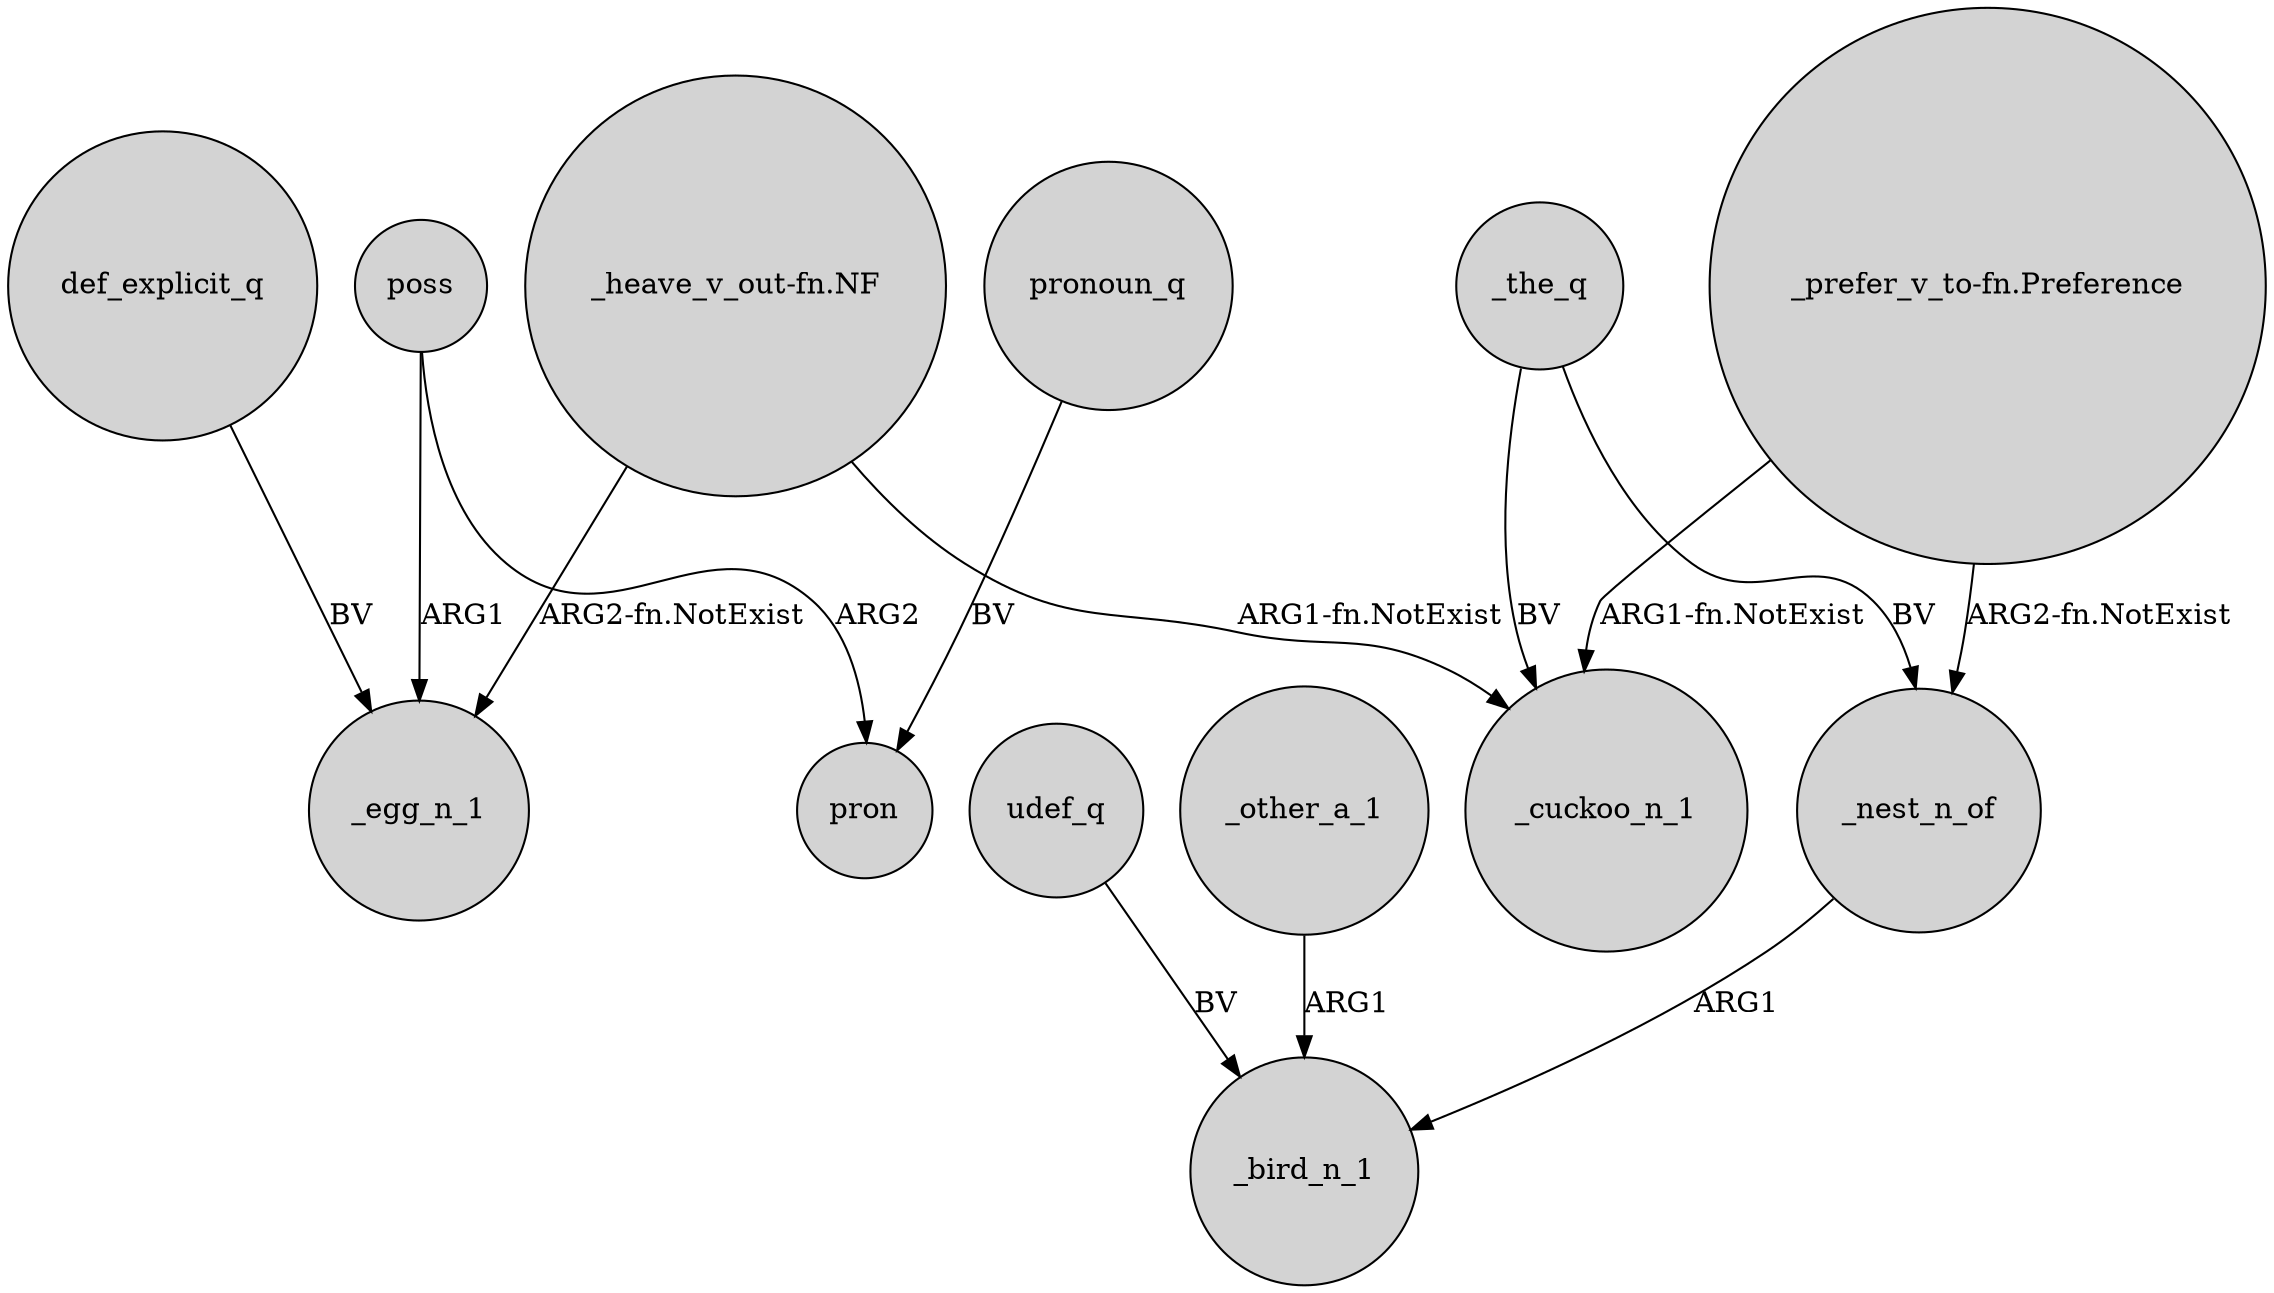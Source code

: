 digraph {
	node [shape=circle style=filled]
	poss -> _egg_n_1 [label=ARG1]
	"_heave_v_out-fn.NF" -> _egg_n_1 [label="ARG2-fn.NotExist"]
	"_heave_v_out-fn.NF" -> _cuckoo_n_1 [label="ARG1-fn.NotExist"]
	def_explicit_q -> _egg_n_1 [label=BV]
	udef_q -> _bird_n_1 [label=BV]
	_other_a_1 -> _bird_n_1 [label=ARG1]
	poss -> pron [label=ARG2]
	_the_q -> _nest_n_of [label=BV]
	_the_q -> _cuckoo_n_1 [label=BV]
	"_prefer_v_to-fn.Preference" -> _nest_n_of [label="ARG2-fn.NotExist"]
	"_prefer_v_to-fn.Preference" -> _cuckoo_n_1 [label="ARG1-fn.NotExist"]
	_nest_n_of -> _bird_n_1 [label=ARG1]
	pronoun_q -> pron [label=BV]
}
